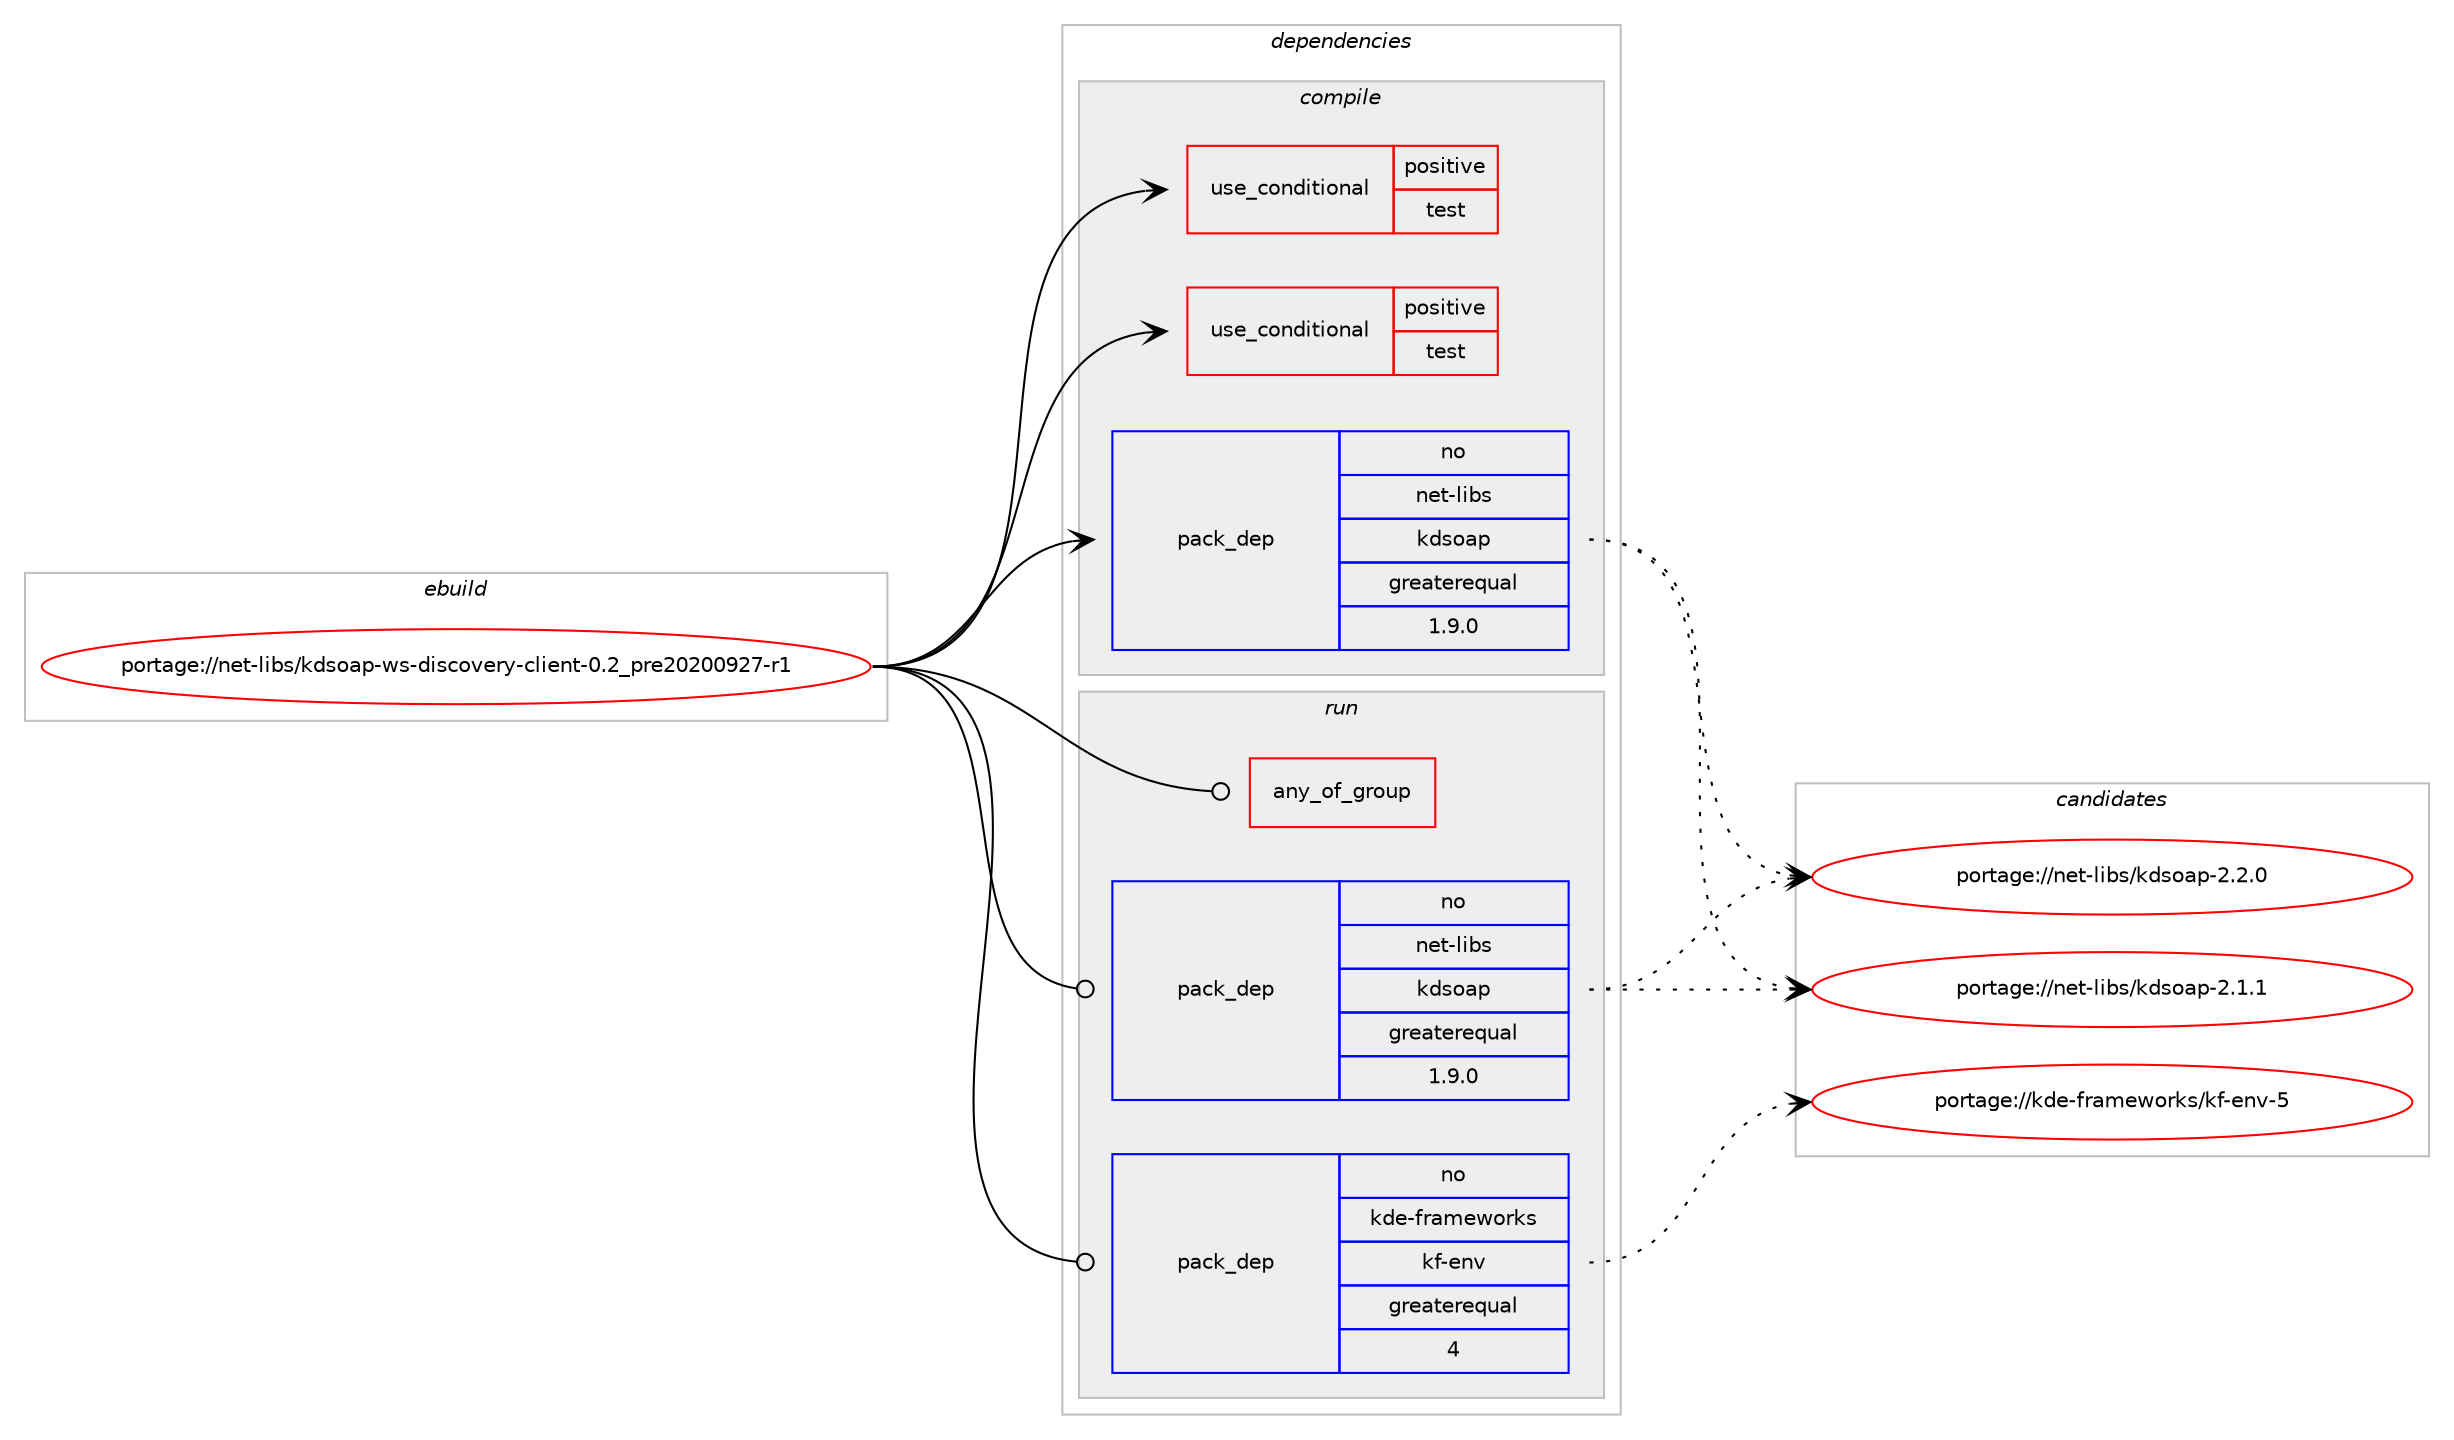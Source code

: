 digraph prolog {

# *************
# Graph options
# *************

newrank=true;
concentrate=true;
compound=true;
graph [rankdir=LR,fontname=Helvetica,fontsize=10,ranksep=1.5];#, ranksep=2.5, nodesep=0.2];
edge  [arrowhead=vee];
node  [fontname=Helvetica,fontsize=10];

# **********
# The ebuild
# **********

subgraph cluster_leftcol {
color=gray;
rank=same;
label=<<i>ebuild</i>>;
id [label="portage://net-libs/kdsoap-ws-discovery-client-0.2_pre20200927-r1", color=red, width=4, href="../net-libs/kdsoap-ws-discovery-client-0.2_pre20200927-r1.svg"];
}

# ****************
# The dependencies
# ****************

subgraph cluster_midcol {
color=gray;
label=<<i>dependencies</i>>;
subgraph cluster_compile {
fillcolor="#eeeeee";
style=filled;
label=<<i>compile</i>>;
subgraph cond2513 {
dependency3567 [label=<<TABLE BORDER="0" CELLBORDER="1" CELLSPACING="0" CELLPADDING="4"><TR><TD ROWSPAN="3" CELLPADDING="10">use_conditional</TD></TR><TR><TD>positive</TD></TR><TR><TD>test</TD></TR></TABLE>>, shape=none, color=red];
# *** BEGIN UNKNOWN DEPENDENCY TYPE (TODO) ***
# dependency3567 -> package_dependency(portage://net-libs/kdsoap-ws-discovery-client-0.2_pre20200927-r1,install,no,dev-qt,qttest,none,[,,],[slot(5)],[])
# *** END UNKNOWN DEPENDENCY TYPE (TODO) ***

}
id:e -> dependency3567:w [weight=20,style="solid",arrowhead="vee"];
subgraph cond2514 {
dependency3568 [label=<<TABLE BORDER="0" CELLBORDER="1" CELLSPACING="0" CELLPADDING="4"><TR><TD ROWSPAN="3" CELLPADDING="10">use_conditional</TD></TR><TR><TD>positive</TD></TR><TR><TD>test</TD></TR></TABLE>>, shape=none, color=red];
# *** BEGIN UNKNOWN DEPENDENCY TYPE (TODO) ***
# dependency3568 -> package_dependency(portage://net-libs/kdsoap-ws-discovery-client-0.2_pre20200927-r1,install,no,dev-qt,qtxml,none,[,,],[slot(5)],[])
# *** END UNKNOWN DEPENDENCY TYPE (TODO) ***

}
id:e -> dependency3568:w [weight=20,style="solid",arrowhead="vee"];
# *** BEGIN UNKNOWN DEPENDENCY TYPE (TODO) ***
# id -> package_dependency(portage://net-libs/kdsoap-ws-discovery-client-0.2_pre20200927-r1,install,no,dev-qt,qtcore,none,[,,],[slot(5)],[])
# *** END UNKNOWN DEPENDENCY TYPE (TODO) ***

# *** BEGIN UNKNOWN DEPENDENCY TYPE (TODO) ***
# id -> package_dependency(portage://net-libs/kdsoap-ws-discovery-client-0.2_pre20200927-r1,install,no,dev-qt,qtnetwork,none,[,,],[slot(5)],[])
# *** END UNKNOWN DEPENDENCY TYPE (TODO) ***

subgraph pack1015 {
dependency3569 [label=<<TABLE BORDER="0" CELLBORDER="1" CELLSPACING="0" CELLPADDING="4" WIDTH="220"><TR><TD ROWSPAN="6" CELLPADDING="30">pack_dep</TD></TR><TR><TD WIDTH="110">no</TD></TR><TR><TD>net-libs</TD></TR><TR><TD>kdsoap</TD></TR><TR><TD>greaterequal</TD></TR><TR><TD>1.9.0</TD></TR></TABLE>>, shape=none, color=blue];
}
id:e -> dependency3569:w [weight=20,style="solid",arrowhead="vee"];
}
subgraph cluster_compileandrun {
fillcolor="#eeeeee";
style=filled;
label=<<i>compile and run</i>>;
}
subgraph cluster_run {
fillcolor="#eeeeee";
style=filled;
label=<<i>run</i>>;
subgraph any40 {
dependency3570 [label=<<TABLE BORDER="0" CELLBORDER="1" CELLSPACING="0" CELLPADDING="4"><TR><TD CELLPADDING="10">any_of_group</TD></TR></TABLE>>, shape=none, color=red];# *** BEGIN UNKNOWN DEPENDENCY TYPE (TODO) ***
# dependency3570 -> package_dependency(portage://net-libs/kdsoap-ws-discovery-client-0.2_pre20200927-r1,run,no,kde-frameworks,breeze-icons,none,[,,],any_different_slot,[])
# *** END UNKNOWN DEPENDENCY TYPE (TODO) ***

# *** BEGIN UNKNOWN DEPENDENCY TYPE (TODO) ***
# dependency3570 -> package_dependency(portage://net-libs/kdsoap-ws-discovery-client-0.2_pre20200927-r1,run,no,kde-frameworks,oxygen-icons,none,[,,],any_different_slot,[])
# *** END UNKNOWN DEPENDENCY TYPE (TODO) ***

}
id:e -> dependency3570:w [weight=20,style="solid",arrowhead="odot"];
# *** BEGIN UNKNOWN DEPENDENCY TYPE (TODO) ***
# id -> package_dependency(portage://net-libs/kdsoap-ws-discovery-client-0.2_pre20200927-r1,run,no,dev-qt,qtcore,none,[,,],[slot(5)],[])
# *** END UNKNOWN DEPENDENCY TYPE (TODO) ***

# *** BEGIN UNKNOWN DEPENDENCY TYPE (TODO) ***
# id -> package_dependency(portage://net-libs/kdsoap-ws-discovery-client-0.2_pre20200927-r1,run,no,dev-qt,qtnetwork,none,[,,],[slot(5)],[])
# *** END UNKNOWN DEPENDENCY TYPE (TODO) ***

subgraph pack1016 {
dependency3571 [label=<<TABLE BORDER="0" CELLBORDER="1" CELLSPACING="0" CELLPADDING="4" WIDTH="220"><TR><TD ROWSPAN="6" CELLPADDING="30">pack_dep</TD></TR><TR><TD WIDTH="110">no</TD></TR><TR><TD>kde-frameworks</TD></TR><TR><TD>kf-env</TD></TR><TR><TD>greaterequal</TD></TR><TR><TD>4</TD></TR></TABLE>>, shape=none, color=blue];
}
id:e -> dependency3571:w [weight=20,style="solid",arrowhead="odot"];
subgraph pack1017 {
dependency3572 [label=<<TABLE BORDER="0" CELLBORDER="1" CELLSPACING="0" CELLPADDING="4" WIDTH="220"><TR><TD ROWSPAN="6" CELLPADDING="30">pack_dep</TD></TR><TR><TD WIDTH="110">no</TD></TR><TR><TD>net-libs</TD></TR><TR><TD>kdsoap</TD></TR><TR><TD>greaterequal</TD></TR><TR><TD>1.9.0</TD></TR></TABLE>>, shape=none, color=blue];
}
id:e -> dependency3572:w [weight=20,style="solid",arrowhead="odot"];
}
}

# **************
# The candidates
# **************

subgraph cluster_choices {
rank=same;
color=gray;
label=<<i>candidates</i>>;

subgraph choice1015 {
color=black;
nodesep=1;
choice11010111645108105981154710710011511197112455046494649 [label="portage://net-libs/kdsoap-2.1.1", color=red, width=4,href="../net-libs/kdsoap-2.1.1.svg"];
choice11010111645108105981154710710011511197112455046504648 [label="portage://net-libs/kdsoap-2.2.0", color=red, width=4,href="../net-libs/kdsoap-2.2.0.svg"];
dependency3569:e -> choice11010111645108105981154710710011511197112455046494649:w [style=dotted,weight="100"];
dependency3569:e -> choice11010111645108105981154710710011511197112455046504648:w [style=dotted,weight="100"];
}
subgraph choice1016 {
color=black;
nodesep=1;
choice107100101451021149710910111911111410711547107102451011101184553 [label="portage://kde-frameworks/kf-env-5", color=red, width=4,href="../kde-frameworks/kf-env-5.svg"];
dependency3571:e -> choice107100101451021149710910111911111410711547107102451011101184553:w [style=dotted,weight="100"];
}
subgraph choice1017 {
color=black;
nodesep=1;
choice11010111645108105981154710710011511197112455046494649 [label="portage://net-libs/kdsoap-2.1.1", color=red, width=4,href="../net-libs/kdsoap-2.1.1.svg"];
choice11010111645108105981154710710011511197112455046504648 [label="portage://net-libs/kdsoap-2.2.0", color=red, width=4,href="../net-libs/kdsoap-2.2.0.svg"];
dependency3572:e -> choice11010111645108105981154710710011511197112455046494649:w [style=dotted,weight="100"];
dependency3572:e -> choice11010111645108105981154710710011511197112455046504648:w [style=dotted,weight="100"];
}
}

}
